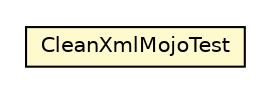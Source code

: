 #!/usr/local/bin/dot
#
# Class diagram 
# Generated by UMLGraph version R5_6-24-gf6e263 (http://www.umlgraph.org/)
#

digraph G {
	edge [fontname="Helvetica",fontsize=10,labelfontname="Helvetica",labelfontsize=10];
	node [fontname="Helvetica",fontsize=10,shape=plaintext];
	nodesep=0.25;
	ranksep=0.5;
	// net.trajano.mojo.cleanpom.test.CleanXmlMojoTest
	c11 [label=<<table title="net.trajano.mojo.cleanpom.test.CleanXmlMojoTest" border="0" cellborder="1" cellspacing="0" cellpadding="2" port="p" bgcolor="lemonChiffon" href="./CleanXmlMojoTest.html">
		<tr><td><table border="0" cellspacing="0" cellpadding="1">
<tr><td align="center" balign="center"> CleanXmlMojoTest </td></tr>
		</table></td></tr>
		</table>>, URL="./CleanXmlMojoTest.html", fontname="Helvetica", fontcolor="black", fontsize=10.0];
}

